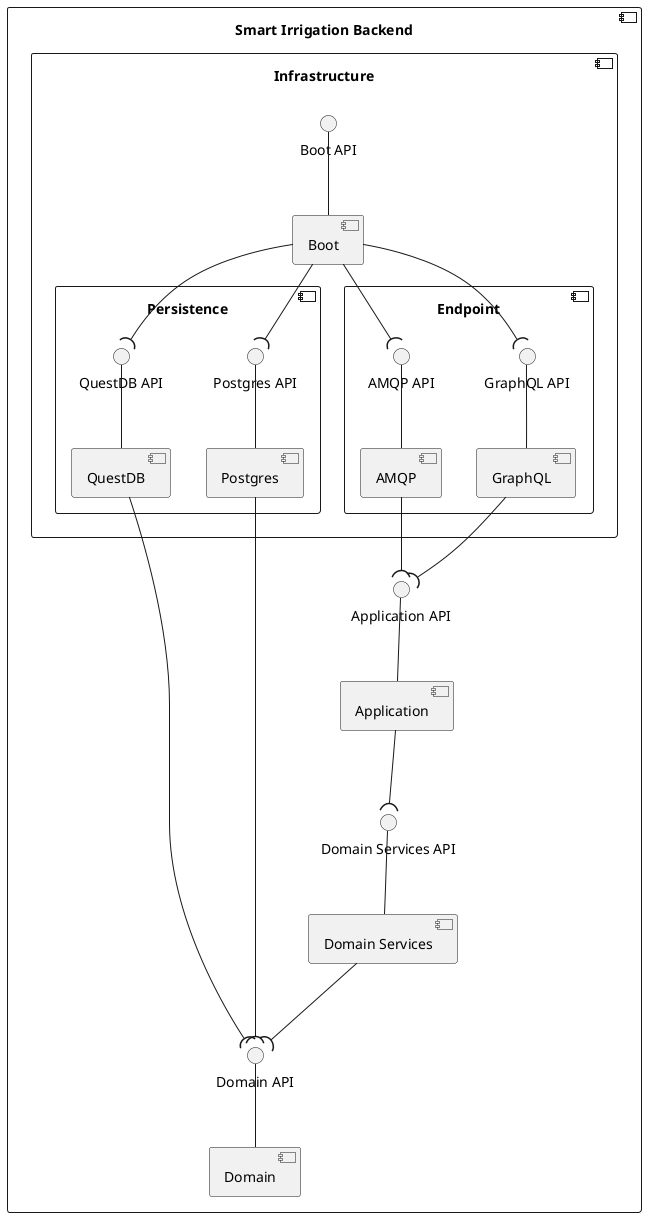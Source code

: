 @startuml logical-view-level3-smart-irrigation-backend

skinparam Monochrome true

component "Smart Irrigation Backend" {
    component "Domain" as DOM
    component "Domain Services" as SERV
    component "Application" as APP
    component "Infrastructure" as INFRA {
        component "Boot" as BOOT
        component "Persistence" as PERS {
            component "QuestDB" as QUEST
            interface "QuestDB API" as QUEST_API
            component "Postgres" as POST
            interface "Postgres API" as POST_API
        }
        component "Endpoint" as ENDPOINT {
            component "GraphQL" as GRAPH
            component "AMQP" as AMQP
            interface "GraphQL API" as GRAPH_API
            interface "AMQP API" as AMQP_API
        }
        interface "Boot API" as BOOT_API
    }
    interface "Domain Services API" as SERV_API
    interface "Domain API" as DOM_API
    interface "Application API" as APP_API

    DOM_API -- DOM
    APP_API -- APP
    BOOT_API -- BOOT
    AMQP_API -- AMQP
    GRAPH_API -- GRAPH
    QUEST_API -- QUEST
    POST_API -- POST
    SERV_API -- SERV

    APP --( SERV_API
    SERV --( DOM_API
    BOOT --( GRAPH_API
    BOOT --( AMQP_API
    BOOT --( QUEST_API
    BOOT --( POST_API

    GRAPH --( APP_API
    AMQP   --( APP_API
    QUEST --( DOM_API
    POST --( DOM_API

}

@enduml

